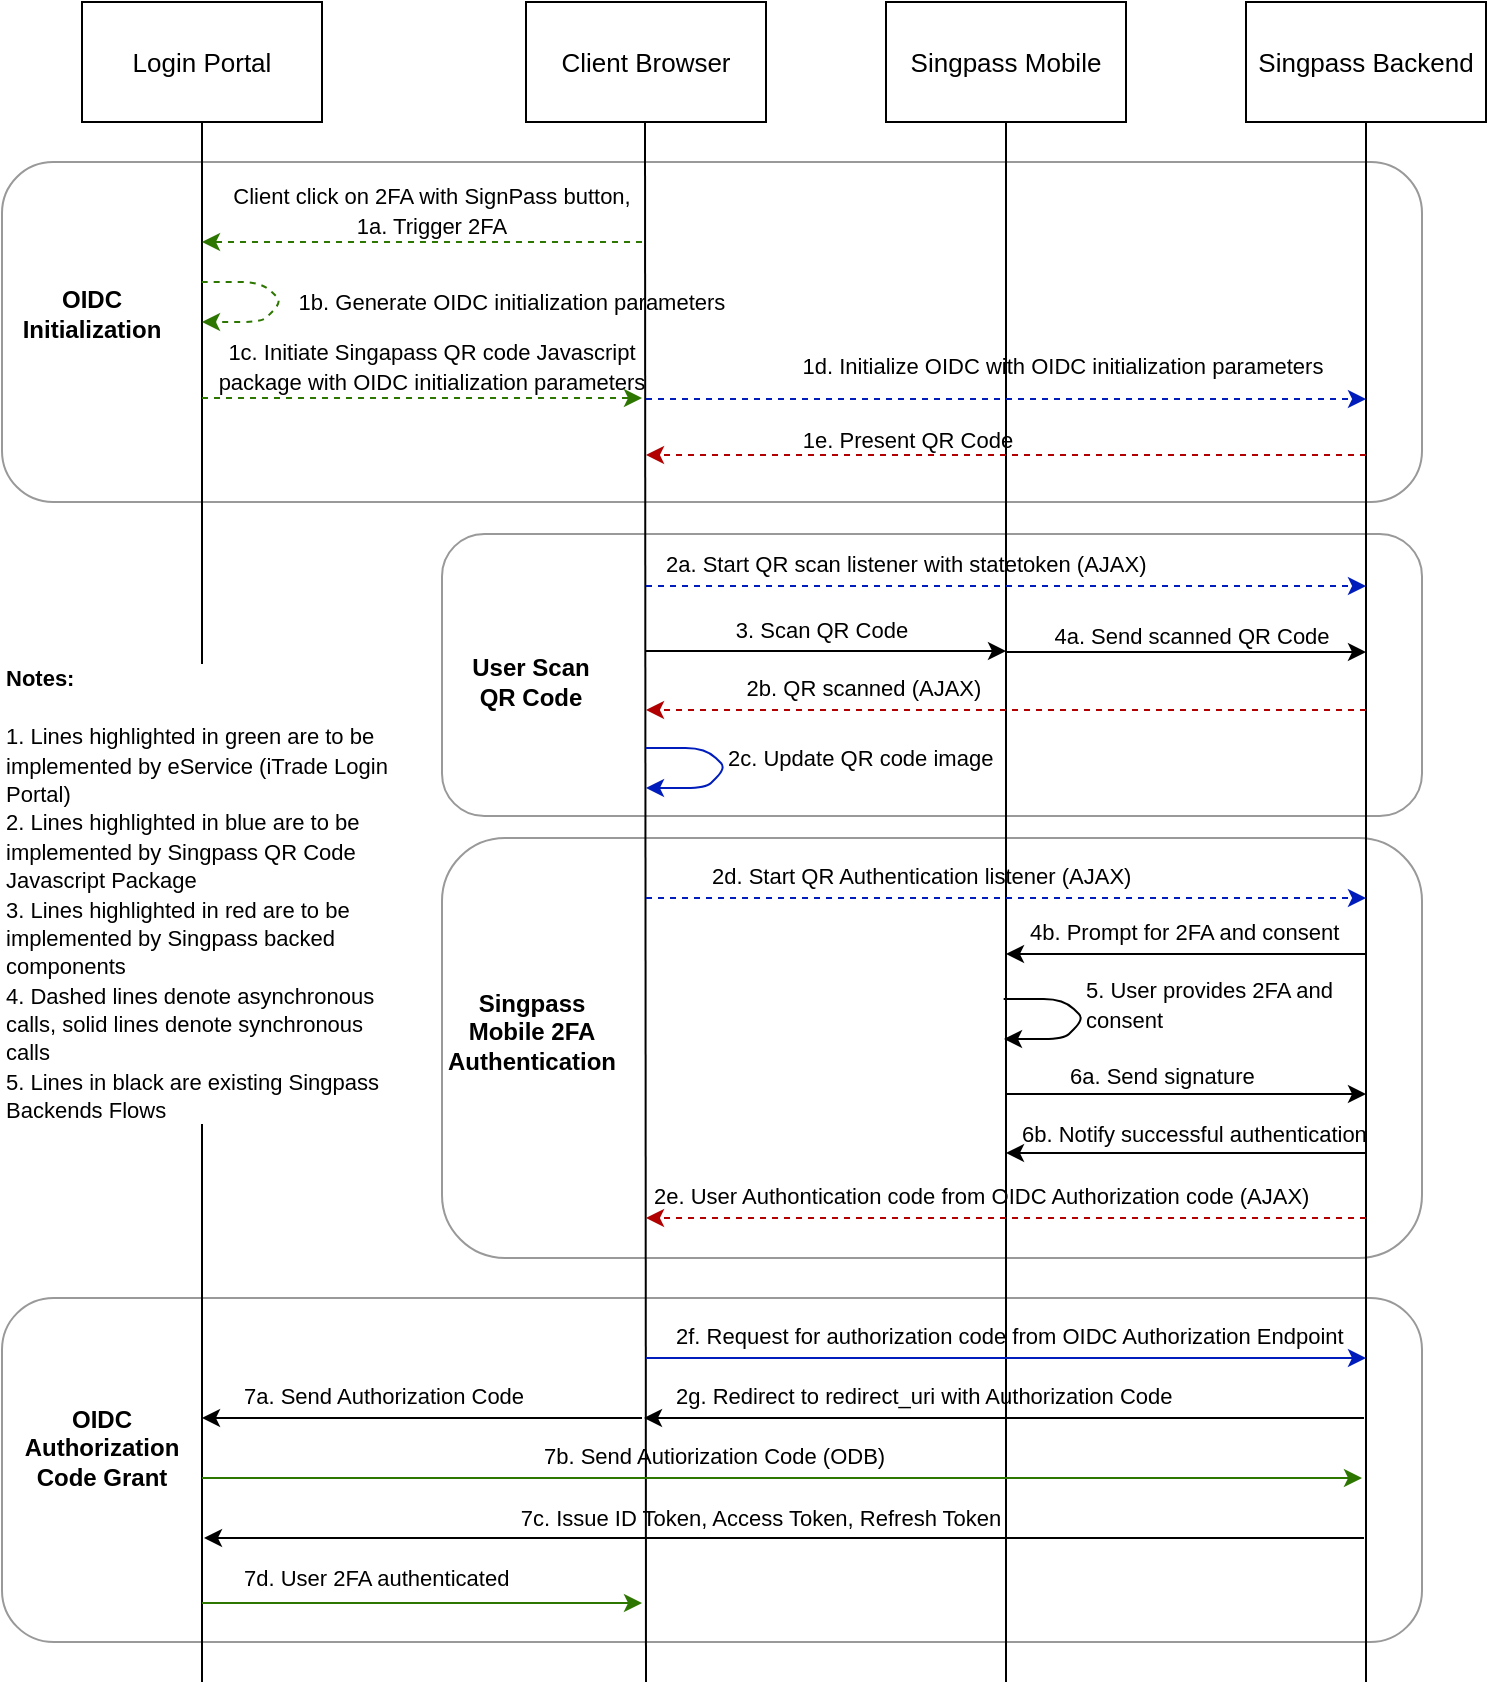 <mxfile version="12.1.3" type="github" pages="3">
  <diagram id="6nCWe3AIVtNbBuBxner2" name="Page-1">
    <mxGraphModel dx="782" dy="697" grid="1" gridSize="10" guides="1" tooltips="1" connect="1" arrows="1" fold="1" page="1" pageScale="1" pageWidth="827" pageHeight="1169" math="0" shadow="0">
      <root>
        <mxCell id="0"/>
        <mxCell id="1" parent="0"/>
        <mxCell id="iUQutEtc0r-RjC1v5hM1-81" value="" style="rounded=1;whiteSpace=wrap;html=1;fillColor=none;strokeColor=#999999;fontColor=#ffffff;" parent="1" vertex="1">
          <mxGeometry x="80" y="728" width="710" height="172" as="geometry"/>
        </mxCell>
        <mxCell id="iUQutEtc0r-RjC1v5hM1-68" value="" style="rounded=1;whiteSpace=wrap;html=1;fillColor=none;strokeColor=#999999;fontColor=#ffffff;" parent="1" vertex="1">
          <mxGeometry x="80" y="160" width="710" height="170" as="geometry"/>
        </mxCell>
        <mxCell id="iUQutEtc0r-RjC1v5hM1-54" value="" style="rounded=1;whiteSpace=wrap;html=1;fillColor=none;strokeColor=#999999;fontColor=#ffffff;" parent="1" vertex="1">
          <mxGeometry x="300" y="346" width="490" height="141" as="geometry"/>
        </mxCell>
        <mxCell id="iUQutEtc0r-RjC1v5hM1-55" value="" style="rounded=1;whiteSpace=wrap;html=1;fillColor=none;strokeColor=#999999;fontColor=#ffffff;" parent="1" vertex="1">
          <mxGeometry x="300" y="498" width="490" height="210" as="geometry"/>
        </mxCell>
        <mxCell id="iUQutEtc0r-RjC1v5hM1-1" value="&lt;font style=&quot;font-size: 13px&quot;&gt;Login Portal&lt;/font&gt;" style="rounded=0;whiteSpace=wrap;html=1;" parent="1" vertex="1">
          <mxGeometry x="120" y="80" width="120" height="60" as="geometry"/>
        </mxCell>
        <mxCell id="iUQutEtc0r-RjC1v5hM1-2" value="&lt;font style=&quot;font-size: 13px&quot;&gt;Client Browser&lt;/font&gt;" style="rounded=0;whiteSpace=wrap;html=1;" parent="1" vertex="1">
          <mxGeometry x="342" y="80" width="120" height="60" as="geometry"/>
        </mxCell>
        <mxCell id="iUQutEtc0r-RjC1v5hM1-3" value="&lt;font style=&quot;font-size: 13px&quot;&gt;Singpass Mobile&lt;/font&gt;" style="rounded=0;whiteSpace=wrap;html=1;" parent="1" vertex="1">
          <mxGeometry x="522" y="80" width="120" height="60" as="geometry"/>
        </mxCell>
        <mxCell id="iUQutEtc0r-RjC1v5hM1-4" value="&lt;font style=&quot;font-size: 13px&quot;&gt;Singpass Backend&lt;/font&gt;" style="rounded=0;whiteSpace=wrap;html=1;" parent="1" vertex="1">
          <mxGeometry x="702" y="80" width="120" height="60" as="geometry"/>
        </mxCell>
        <mxCell id="iUQutEtc0r-RjC1v5hM1-5" value="" style="endArrow=none;html=1;entryX=0.5;entryY=1;entryDx=0;entryDy=0;" parent="1" target="iUQutEtc0r-RjC1v5hM1-1" edge="1">
          <mxGeometry width="50" height="50" relative="1" as="geometry">
            <mxPoint x="180" y="920" as="sourcePoint"/>
            <mxPoint x="170" y="160" as="targetPoint"/>
          </mxGeometry>
        </mxCell>
        <mxCell id="iUQutEtc0r-RjC1v5hM1-6" value="" style="endArrow=none;html=1;entryX=0.5;entryY=1;entryDx=0;entryDy=0;" parent="1" edge="1">
          <mxGeometry width="50" height="50" relative="1" as="geometry">
            <mxPoint x="402" y="920" as="sourcePoint"/>
            <mxPoint x="401.5" y="140" as="targetPoint"/>
          </mxGeometry>
        </mxCell>
        <mxCell id="iUQutEtc0r-RjC1v5hM1-8" value="" style="endArrow=none;html=1;entryX=0.5;entryY=1;entryDx=0;entryDy=0;" parent="1" edge="1">
          <mxGeometry width="50" height="50" relative="1" as="geometry">
            <mxPoint x="582" y="920" as="sourcePoint"/>
            <mxPoint x="582" y="140" as="targetPoint"/>
          </mxGeometry>
        </mxCell>
        <mxCell id="iUQutEtc0r-RjC1v5hM1-9" value="" style="endArrow=none;html=1;entryX=0.5;entryY=1;entryDx=0;entryDy=0;" parent="1" edge="1">
          <mxGeometry width="50" height="50" relative="1" as="geometry">
            <mxPoint x="762" y="920" as="sourcePoint"/>
            <mxPoint x="762" y="140" as="targetPoint"/>
          </mxGeometry>
        </mxCell>
        <mxCell id="iUQutEtc0r-RjC1v5hM1-13" value="" style="endArrow=classic;html=1;dashed=1;fillColor=#60a917;strokeColor=#2D7600;" parent="1" edge="1">
          <mxGeometry width="50" height="50" relative="1" as="geometry">
            <mxPoint x="400" y="200" as="sourcePoint"/>
            <mxPoint x="180" y="200" as="targetPoint"/>
          </mxGeometry>
        </mxCell>
        <mxCell id="iUQutEtc0r-RjC1v5hM1-14" value="" style="endArrow=classic;html=1;fillColor=#0050ef;strokeColor=#001DBC;dashed=1;" parent="1" edge="1">
          <mxGeometry width="50" height="50" relative="1" as="geometry">
            <mxPoint x="402" y="278.5" as="sourcePoint"/>
            <mxPoint x="762" y="278.5" as="targetPoint"/>
          </mxGeometry>
        </mxCell>
        <mxCell id="iUQutEtc0r-RjC1v5hM1-15" value="" style="endArrow=classic;html=1;fillColor=#0050ef;strokeColor=#001DBC;dashed=1;" parent="1" edge="1">
          <mxGeometry width="50" height="50" relative="1" as="geometry">
            <mxPoint x="402.0" y="372" as="sourcePoint"/>
            <mxPoint x="762" y="372" as="targetPoint"/>
          </mxGeometry>
        </mxCell>
        <mxCell id="iUQutEtc0r-RjC1v5hM1-16" value="&lt;font style=&quot;font-size: 11px&quot;&gt;Client click on 2FA with SignPass button,&lt;br&gt;1a. Trigger 2FA&lt;br&gt;&lt;/font&gt;" style="text;html=1;strokeColor=none;fillColor=none;align=center;verticalAlign=middle;whiteSpace=wrap;rounded=0;" parent="1" vertex="1">
          <mxGeometry x="185" y="170" width="220" height="28" as="geometry"/>
        </mxCell>
        <mxCell id="iUQutEtc0r-RjC1v5hM1-18" value="" style="endArrow=classic;html=1;fillColor=#60a917;strokeColor=#2D7600;dashed=1;" parent="1" edge="1">
          <mxGeometry width="50" height="50" relative="1" as="geometry">
            <mxPoint x="180" y="278" as="sourcePoint"/>
            <mxPoint x="400" y="278" as="targetPoint"/>
          </mxGeometry>
        </mxCell>
        <mxCell id="iUQutEtc0r-RjC1v5hM1-19" value="&lt;font style=&quot;font-size: 11px&quot;&gt;1c. Initiate Singapass QR code Javascript package with OIDC initialization parameters&lt;/font&gt;" style="text;html=1;strokeColor=none;fillColor=none;align=center;verticalAlign=middle;whiteSpace=wrap;rounded=0;" parent="1" vertex="1">
          <mxGeometry x="185" y="248" width="220" height="27" as="geometry"/>
        </mxCell>
        <mxCell id="iUQutEtc0r-RjC1v5hM1-20" value="&lt;font style=&quot;font-size: 11px&quot;&gt;1d. Initialize OIDC with OIDC initialization parameters&lt;/font&gt;" style="text;html=1;strokeColor=none;fillColor=none;align=center;verticalAlign=middle;whiteSpace=wrap;rounded=0;" parent="1" vertex="1">
          <mxGeometry x="471" y="253" width="279" height="18" as="geometry"/>
        </mxCell>
        <mxCell id="iUQutEtc0r-RjC1v5hM1-22" value="" style="endArrow=classic;html=1;fillColor=#e51400;strokeColor=#B20000;dashed=1;" parent="1" edge="1">
          <mxGeometry width="50" height="50" relative="1" as="geometry">
            <mxPoint x="762" y="306.5" as="sourcePoint"/>
            <mxPoint x="402" y="306.5" as="targetPoint"/>
          </mxGeometry>
        </mxCell>
        <mxCell id="iUQutEtc0r-RjC1v5hM1-23" value="&lt;font style=&quot;font-size: 11px&quot;&gt;1e. Present QR Code&lt;/font&gt;" style="text;html=1;strokeColor=none;fillColor=none;align=center;verticalAlign=middle;whiteSpace=wrap;rounded=0;" parent="1" vertex="1">
          <mxGeometry x="472.5" y="290" width="120" height="18" as="geometry"/>
        </mxCell>
        <mxCell id="iUQutEtc0r-RjC1v5hM1-42" value="&lt;font style=&quot;font-size: 11px&quot;&gt;2a. Start QR scan listener with statetoken (AJAX)&lt;/font&gt;" style="text;html=1;strokeColor=none;fillColor=none;align=left;verticalAlign=middle;whiteSpace=wrap;rounded=0;" parent="1" vertex="1">
          <mxGeometry x="410" y="352" width="250" height="18" as="geometry"/>
        </mxCell>
        <mxCell id="iUQutEtc0r-RjC1v5hM1-25" value="&lt;font style=&quot;font-size: 11px&quot;&gt;3. Scan QR Code&lt;/font&gt;" style="text;html=1;strokeColor=none;fillColor=none;align=center;verticalAlign=middle;whiteSpace=wrap;rounded=0;" parent="1" vertex="1">
          <mxGeometry x="415" y="385" width="150" height="18" as="geometry"/>
        </mxCell>
        <mxCell id="iUQutEtc0r-RjC1v5hM1-26" value="" style="endArrow=classic;html=1;" parent="1" edge="1">
          <mxGeometry width="50" height="50" relative="1" as="geometry">
            <mxPoint x="582" y="405" as="sourcePoint"/>
            <mxPoint x="762.0" y="405" as="targetPoint"/>
          </mxGeometry>
        </mxCell>
        <mxCell id="iUQutEtc0r-RjC1v5hM1-27" value="&lt;font style=&quot;font-size: 11px&quot;&gt;4a. Send scanned QR Code&lt;/font&gt;" style="text;html=1;strokeColor=none;fillColor=none;align=center;verticalAlign=middle;whiteSpace=wrap;rounded=0;" parent="1" vertex="1">
          <mxGeometry x="600" y="388" width="150" height="18" as="geometry"/>
        </mxCell>
        <mxCell id="iUQutEtc0r-RjC1v5hM1-31" value="" style="endArrow=classic;html=1;" parent="1" edge="1">
          <mxGeometry width="50" height="50" relative="1" as="geometry">
            <mxPoint x="762" y="556.0" as="sourcePoint"/>
            <mxPoint x="582" y="556.0" as="targetPoint"/>
          </mxGeometry>
        </mxCell>
        <mxCell id="iUQutEtc0r-RjC1v5hM1-32" value="&lt;font style=&quot;font-size: 11px&quot;&gt;4b. Prompt for 2FA and consent&lt;/font&gt;" style="text;html=1;strokeColor=none;fillColor=none;align=left;verticalAlign=middle;whiteSpace=wrap;rounded=0;" parent="1" vertex="1">
          <mxGeometry x="592" y="536" width="160" height="18" as="geometry"/>
        </mxCell>
        <mxCell id="iUQutEtc0r-RjC1v5hM1-33" value="" style="endArrow=classic;html=1;fillColor=#60a917;strokeColor=#2D7600;dashed=1;" parent="1" edge="1">
          <mxGeometry width="50" height="50" relative="1" as="geometry">
            <mxPoint x="179.833" y="220" as="sourcePoint"/>
            <mxPoint x="180" y="240" as="targetPoint"/>
            <Array as="points">
              <mxPoint x="209.833" y="220"/>
              <mxPoint x="220" y="230"/>
              <mxPoint x="210" y="240"/>
            </Array>
          </mxGeometry>
        </mxCell>
        <mxCell id="iUQutEtc0r-RjC1v5hM1-34" value="&lt;font style=&quot;font-size: 11px&quot;&gt;6b. Notify successful authentication&lt;/font&gt;" style="text;html=1;strokeColor=none;fillColor=none;align=left;verticalAlign=middle;whiteSpace=wrap;rounded=0;" parent="1" vertex="1">
          <mxGeometry x="588" y="637" width="176" height="18" as="geometry"/>
        </mxCell>
        <mxCell id="iUQutEtc0r-RjC1v5hM1-35" value="" style="endArrow=classic;html=1;fillColor=#0050ef;strokeColor=#001DBC;" parent="1" edge="1">
          <mxGeometry width="50" height="50" relative="1" as="geometry">
            <mxPoint x="402" y="758" as="sourcePoint"/>
            <mxPoint x="762" y="758.0" as="targetPoint"/>
          </mxGeometry>
        </mxCell>
        <mxCell id="iUQutEtc0r-RjC1v5hM1-36" value="&lt;font style=&quot;font-size: 11px&quot;&gt;2f. Request for authorization code from OIDC Authorization Endpoint&lt;/font&gt;" style="text;html=1;strokeColor=none;fillColor=none;align=left;verticalAlign=middle;whiteSpace=wrap;rounded=0;" parent="1" vertex="1">
          <mxGeometry x="415" y="738" width="345" height="18" as="geometry"/>
        </mxCell>
        <mxCell id="iUQutEtc0r-RjC1v5hM1-37" value="&lt;font style=&quot;font-size: 11px&quot;&gt;2g. Redirect to redirect_uri with Authorization Code&amp;nbsp;&lt;/font&gt;" style="text;html=1;strokeColor=none;fillColor=none;align=left;verticalAlign=middle;whiteSpace=wrap;rounded=0;" parent="1" vertex="1">
          <mxGeometry x="415" y="768" width="315" height="18" as="geometry"/>
        </mxCell>
        <mxCell id="iUQutEtc0r-RjC1v5hM1-38" value="" style="endArrow=classic;html=1;" parent="1" edge="1">
          <mxGeometry width="50" height="50" relative="1" as="geometry">
            <mxPoint x="761" y="788" as="sourcePoint"/>
            <mxPoint x="401.0" y="788" as="targetPoint"/>
          </mxGeometry>
        </mxCell>
        <mxCell id="iUQutEtc0r-RjC1v5hM1-40" value="&lt;font style=&quot;font-size: 11px&quot;&gt;1b. Generate OIDC initialization parameters&lt;/font&gt;" style="text;html=1;strokeColor=none;fillColor=none;align=center;verticalAlign=middle;whiteSpace=wrap;rounded=0;" parent="1" vertex="1">
          <mxGeometry x="220" y="220" width="230" height="20" as="geometry"/>
        </mxCell>
        <mxCell id="iUQutEtc0r-RjC1v5hM1-41" value="&lt;font style=&quot;font-size: 11px&quot;&gt;&lt;b&gt;Notes:&lt;br&gt;&lt;/b&gt;&lt;br&gt;1. Lines highlighted in green are to be implemented by eService (iTrade Login Portal)&lt;br&gt;2. Lines highlighted in blue are to be implemented by Singpass QR Code Javascript Package&lt;br&gt;3. Lines highlighted in red are to be implemented by Singpass backed components&lt;br&gt;4. Dashed lines denote asynchronous calls, solid lines denote synchronous calls&lt;br&gt;5. Lines in black are existing Singpass Backends Flows&lt;br&gt;&lt;/font&gt;" style="text;html=1;strokeColor=none;fillColor=#ffffff;align=left;verticalAlign=middle;whiteSpace=wrap;rounded=0;" parent="1" vertex="1">
          <mxGeometry x="80" y="411" width="193" height="230" as="geometry"/>
        </mxCell>
        <mxCell id="iUQutEtc0r-RjC1v5hM1-44" value="" style="endArrow=classic;html=1;" parent="1" edge="1">
          <mxGeometry width="50" height="50" relative="1" as="geometry">
            <mxPoint x="402" y="404.5" as="sourcePoint"/>
            <mxPoint x="582" y="404.5" as="targetPoint"/>
          </mxGeometry>
        </mxCell>
        <mxCell id="iUQutEtc0r-RjC1v5hM1-45" value="" style="endArrow=classic;html=1;fillColor=#0050ef;strokeColor=#001DBC;" parent="1" edge="1">
          <mxGeometry width="50" height="50" relative="1" as="geometry">
            <mxPoint x="401.833" y="453" as="sourcePoint"/>
            <mxPoint x="402" y="473" as="targetPoint"/>
            <Array as="points">
              <mxPoint x="431.833" y="453"/>
              <mxPoint x="442" y="463"/>
              <mxPoint x="432" y="473"/>
            </Array>
          </mxGeometry>
        </mxCell>
        <mxCell id="iUQutEtc0r-RjC1v5hM1-49" value="" style="endArrow=classic;html=1;fillColor=#e51400;strokeColor=#B20000;dashed=1;" parent="1" edge="1">
          <mxGeometry width="50" height="50" relative="1" as="geometry">
            <mxPoint x="762" y="434.0" as="sourcePoint"/>
            <mxPoint x="402" y="434.0" as="targetPoint"/>
          </mxGeometry>
        </mxCell>
        <mxCell id="iUQutEtc0r-RjC1v5hM1-50" value="&lt;font style=&quot;font-size: 11px&quot;&gt;2b. QR scanned (AJAX)&lt;/font&gt;" style="text;html=1;strokeColor=none;fillColor=none;align=center;verticalAlign=middle;whiteSpace=wrap;rounded=0;" parent="1" vertex="1">
          <mxGeometry x="441" y="414" width="140" height="18" as="geometry"/>
        </mxCell>
        <mxCell id="iUQutEtc0r-RjC1v5hM1-51" value="" style="endArrow=classic;html=1;fillColor=#60a917;strokeColor=#000000;" parent="1" edge="1">
          <mxGeometry width="50" height="50" relative="1" as="geometry">
            <mxPoint x="580.833" y="578.5" as="sourcePoint"/>
            <mxPoint x="581" y="598.5" as="targetPoint"/>
            <Array as="points">
              <mxPoint x="610.833" y="578.5"/>
              <mxPoint x="621" y="588.5"/>
              <mxPoint x="611" y="598.5"/>
            </Array>
          </mxGeometry>
        </mxCell>
        <mxCell id="iUQutEtc0r-RjC1v5hM1-52" value="&lt;font style=&quot;font-size: 11px&quot;&gt;2c. Update QR code image&lt;/font&gt;" style="text;html=1;strokeColor=none;fillColor=none;align=left;verticalAlign=middle;whiteSpace=wrap;rounded=0;" parent="1" vertex="1">
          <mxGeometry x="441" y="449" width="139" height="18" as="geometry"/>
        </mxCell>
        <mxCell id="iUQutEtc0r-RjC1v5hM1-56" value="&lt;font style=&quot;font-size: 11px&quot;&gt;2d. Start QR Authentication listener (AJAX)&lt;/font&gt;" style="text;html=1;strokeColor=none;fillColor=none;align=left;verticalAlign=middle;whiteSpace=wrap;rounded=0;" parent="1" vertex="1">
          <mxGeometry x="433" y="508" width="240" height="18" as="geometry"/>
        </mxCell>
        <mxCell id="iUQutEtc0r-RjC1v5hM1-57" value="" style="endArrow=classic;html=1;fillColor=#0050ef;strokeColor=#001DBC;dashed=1;" parent="1" edge="1">
          <mxGeometry width="50" height="50" relative="1" as="geometry">
            <mxPoint x="402" y="528.0" as="sourcePoint"/>
            <mxPoint x="762" y="528.0" as="targetPoint"/>
          </mxGeometry>
        </mxCell>
        <mxCell id="iUQutEtc0r-RjC1v5hM1-58" value="&lt;font style=&quot;font-size: 11px&quot;&gt;5. User provides 2FA and consent&lt;/font&gt;" style="text;html=1;strokeColor=none;fillColor=none;align=left;verticalAlign=middle;whiteSpace=wrap;rounded=0;" parent="1" vertex="1">
          <mxGeometry x="620" y="570" width="148" height="22" as="geometry"/>
        </mxCell>
        <mxCell id="iUQutEtc0r-RjC1v5hM1-61" value="" style="endArrow=classic;html=1;" parent="1" edge="1">
          <mxGeometry width="50" height="50" relative="1" as="geometry">
            <mxPoint x="582" y="626" as="sourcePoint"/>
            <mxPoint x="762" y="626" as="targetPoint"/>
          </mxGeometry>
        </mxCell>
        <mxCell id="iUQutEtc0r-RjC1v5hM1-62" value="&lt;font style=&quot;font-size: 11px&quot;&gt;6a. Send signature&lt;/font&gt;" style="text;html=1;strokeColor=none;fillColor=none;align=left;verticalAlign=middle;whiteSpace=wrap;rounded=0;" parent="1" vertex="1">
          <mxGeometry x="612" y="608" width="130" height="18" as="geometry"/>
        </mxCell>
        <mxCell id="iUQutEtc0r-RjC1v5hM1-63" value="" style="endArrow=classic;html=1;" parent="1" edge="1">
          <mxGeometry width="50" height="50" relative="1" as="geometry">
            <mxPoint x="762" y="655.5" as="sourcePoint"/>
            <mxPoint x="582" y="655.5" as="targetPoint"/>
          </mxGeometry>
        </mxCell>
        <mxCell id="iUQutEtc0r-RjC1v5hM1-64" value="" style="endArrow=classic;html=1;fillColor=#e51400;strokeColor=#B20000;dashed=1;" parent="1" edge="1">
          <mxGeometry width="50" height="50" relative="1" as="geometry">
            <mxPoint x="762" y="688" as="sourcePoint"/>
            <mxPoint x="402" y="688" as="targetPoint"/>
          </mxGeometry>
        </mxCell>
        <mxCell id="iUQutEtc0r-RjC1v5hM1-65" value="&lt;font style=&quot;font-size: 11px&quot;&gt;2e. User Authontication code from OIDC Authorization code (AJAX)&lt;/font&gt;" style="text;html=1;strokeColor=none;fillColor=none;align=left;verticalAlign=middle;whiteSpace=wrap;rounded=0;" parent="1" vertex="1">
          <mxGeometry x="404" y="668" width="356" height="18" as="geometry"/>
        </mxCell>
        <mxCell id="iUQutEtc0r-RjC1v5hM1-69" value="" style="endArrow=classic;html=1;" parent="1" edge="1">
          <mxGeometry width="50" height="50" relative="1" as="geometry">
            <mxPoint x="400" y="788" as="sourcePoint"/>
            <mxPoint x="180" y="788" as="targetPoint"/>
          </mxGeometry>
        </mxCell>
        <mxCell id="iUQutEtc0r-RjC1v5hM1-70" value="&lt;font style=&quot;font-size: 11px&quot;&gt;7a. Send Authorization Code&lt;/font&gt;" style="text;html=1;strokeColor=none;fillColor=none;align=left;verticalAlign=middle;whiteSpace=wrap;rounded=0;" parent="1" vertex="1">
          <mxGeometry x="199" y="768" width="151" height="18" as="geometry"/>
        </mxCell>
        <mxCell id="iUQutEtc0r-RjC1v5hM1-71" value="" style="endArrow=classic;html=1;fillColor=#60a917;strokeColor=#2D7600;" parent="1" edge="1">
          <mxGeometry width="50" height="50" relative="1" as="geometry">
            <mxPoint x="180" y="818" as="sourcePoint"/>
            <mxPoint x="760" y="818" as="targetPoint"/>
          </mxGeometry>
        </mxCell>
        <mxCell id="iUQutEtc0r-RjC1v5hM1-72" value="" style="endArrow=classic;html=1;" parent="1" edge="1">
          <mxGeometry width="50" height="50" relative="1" as="geometry">
            <mxPoint x="761" y="848" as="sourcePoint"/>
            <mxPoint x="181" y="848" as="targetPoint"/>
          </mxGeometry>
        </mxCell>
        <mxCell id="iUQutEtc0r-RjC1v5hM1-74" value="" style="endArrow=classic;html=1;fillColor=#60a917;strokeColor=#2D7600;" parent="1" edge="1">
          <mxGeometry width="50" height="50" relative="1" as="geometry">
            <mxPoint x="180" y="880.5" as="sourcePoint"/>
            <mxPoint x="400" y="880.5" as="targetPoint"/>
          </mxGeometry>
        </mxCell>
        <mxCell id="iUQutEtc0r-RjC1v5hM1-75" value="&lt;font style=&quot;font-size: 11px&quot;&gt;7d. User 2FA authenticated&lt;/font&gt;" style="text;html=1;strokeColor=none;fillColor=none;align=left;verticalAlign=middle;whiteSpace=wrap;rounded=0;" parent="1" vertex="1">
          <mxGeometry x="199" y="859" width="143" height="18" as="geometry"/>
        </mxCell>
        <mxCell id="iUQutEtc0r-RjC1v5hM1-76" value="&lt;font style=&quot;font-size: 11px&quot;&gt;7b. Send Autiorization Code (ODB)&lt;/font&gt;" style="text;html=1;strokeColor=none;fillColor=none;align=left;verticalAlign=middle;whiteSpace=wrap;rounded=0;" parent="1" vertex="1">
          <mxGeometry x="349" y="798" width="191" height="18" as="geometry"/>
        </mxCell>
        <mxCell id="iUQutEtc0r-RjC1v5hM1-77" value="&lt;font style=&quot;font-size: 11px&quot;&gt;7c. Issue ID Token, Access Token, Refresh Token&lt;/font&gt;" style="text;html=1;strokeColor=none;fillColor=none;align=center;verticalAlign=middle;whiteSpace=wrap;rounded=0;" parent="1" vertex="1">
          <mxGeometry x="307" y="829" width="305" height="18" as="geometry"/>
        </mxCell>
        <mxCell id="iUQutEtc0r-RjC1v5hM1-83" value="&lt;font size=&quot;1&quot;&gt;&lt;b style=&quot;font-size: 12px&quot;&gt;OIDC Authorization Code Grant&lt;/b&gt;&lt;/font&gt;" style="text;html=1;strokeColor=none;fillColor=none;align=center;verticalAlign=middle;whiteSpace=wrap;rounded=0;" parent="1" vertex="1">
          <mxGeometry x="100" y="768" width="60" height="70" as="geometry"/>
        </mxCell>
        <mxCell id="iUQutEtc0r-RjC1v5hM1-84" value="&lt;font size=&quot;1&quot;&gt;&lt;b style=&quot;font-size: 12px&quot;&gt;Singpass Mobile 2FA Authentication&lt;/b&gt;&lt;/font&gt;" style="text;html=1;strokeColor=none;fillColor=none;align=center;verticalAlign=middle;whiteSpace=wrap;rounded=0;" parent="1" vertex="1">
          <mxGeometry x="310" y="560" width="70" height="70" as="geometry"/>
        </mxCell>
        <mxCell id="iUQutEtc0r-RjC1v5hM1-85" value="&lt;font size=&quot;1&quot;&gt;&lt;b style=&quot;font-size: 12px&quot;&gt;User Scan QR Code&lt;/b&gt;&lt;/font&gt;" style="text;html=1;strokeColor=none;fillColor=none;align=center;verticalAlign=middle;whiteSpace=wrap;rounded=0;" parent="1" vertex="1">
          <mxGeometry x="310" y="385" width="69" height="70" as="geometry"/>
        </mxCell>
        <mxCell id="iUQutEtc0r-RjC1v5hM1-86" value="&lt;font size=&quot;1&quot;&gt;&lt;b style=&quot;font-size: 12px&quot;&gt;OIDC Initialization&lt;/b&gt;&lt;/font&gt;" style="text;html=1;strokeColor=none;fillColor=none;align=center;verticalAlign=middle;whiteSpace=wrap;rounded=0;" parent="1" vertex="1">
          <mxGeometry x="90" y="201" width="70" height="70" as="geometry"/>
        </mxCell>
      </root>
    </mxGraphModel>
  </diagram>
  <diagram id="ytrDZYUX7TyogK447uAY" name="Page-2">
    <mxGraphModel dx="782" dy="697" grid="1" gridSize="10" guides="1" tooltips="1" connect="1" arrows="1" fold="1" page="1" pageScale="1" pageWidth="1169" pageHeight="827" math="0" shadow="0">
      <root>
        <mxCell id="EJBTwB-8o6bTylfl89Kl-0"/>
        <mxCell id="EJBTwB-8o6bTylfl89Kl-1" parent="EJBTwB-8o6bTylfl89Kl-0"/>
        <mxCell id="LzLuxTLPhPFINuj8a2Z8-9" value="" style="edgeStyle=orthogonalEdgeStyle;rounded=0;orthogonalLoop=1;jettySize=auto;html=1;strokeColor=#000000;" edge="1" parent="EJBTwB-8o6bTylfl89Kl-1" source="EJBTwB-8o6bTylfl89Kl-2" target="EJBTwB-8o6bTylfl89Kl-5">
          <mxGeometry relative="1" as="geometry"/>
        </mxCell>
        <mxCell id="EJBTwB-8o6bTylfl89Kl-2" value="" style="verticalLabelPosition=bottom;aspect=fixed;html=1;verticalAlign=top;strokeColor=none;align=center;outlineConnect=0;shape=mxgraph.citrix.web_server;" vertex="1" parent="EJBTwB-8o6bTylfl89Kl-1">
          <mxGeometry x="627" y="273.5" width="67" height="79" as="geometry"/>
        </mxCell>
        <mxCell id="LzLuxTLPhPFINuj8a2Z8-8" value="" style="edgeStyle=orthogonalEdgeStyle;rounded=0;orthogonalLoop=1;jettySize=auto;html=1;strokeColor=#000000;" edge="1" parent="EJBTwB-8o6bTylfl89Kl-1" source="EJBTwB-8o6bTylfl89Kl-5" target="EJBTwB-8o6bTylfl89Kl-14">
          <mxGeometry relative="1" as="geometry"/>
        </mxCell>
        <mxCell id="EJBTwB-8o6bTylfl89Kl-5" value="" style="verticalLabelPosition=bottom;aspect=fixed;html=1;verticalAlign=top;strokeColor=none;align=center;outlineConnect=0;shape=mxgraph.citrix.firewall;" vertex="1" parent="EJBTwB-8o6bTylfl89Kl-1">
          <mxGeometry x="749" y="275" width="61" height="75" as="geometry"/>
        </mxCell>
        <mxCell id="EJBTwB-8o6bTylfl89Kl-12" value="" style="verticalLabelPosition=bottom;aspect=fixed;html=1;verticalAlign=top;strokeColor=none;align=center;outlineConnect=0;shape=mxgraph.citrix.database_server;" vertex="1" parent="EJBTwB-8o6bTylfl89Kl-1">
          <mxGeometry x="859" y="50" width="72" height="81" as="geometry"/>
        </mxCell>
        <mxCell id="EJBTwB-8o6bTylfl89Kl-81" value="" style="edgeStyle=orthogonalEdgeStyle;rounded=0;orthogonalLoop=1;jettySize=auto;html=1;" edge="1" parent="EJBTwB-8o6bTylfl89Kl-1" source="EJBTwB-8o6bTylfl89Kl-14" target="EJBTwB-8o6bTylfl89Kl-80">
          <mxGeometry relative="1" as="geometry"/>
        </mxCell>
        <mxCell id="EJBTwB-8o6bTylfl89Kl-14" value="" style="verticalLabelPosition=bottom;aspect=fixed;html=1;verticalAlign=top;strokeColor=none;align=center;outlineConnect=0;shape=mxgraph.citrix.license_server;" vertex="1" parent="EJBTwB-8o6bTylfl89Kl-1">
          <mxGeometry x="863.5" y="271.5" width="63" height="83" as="geometry"/>
        </mxCell>
        <mxCell id="EJBTwB-8o6bTylfl89Kl-28" value="" style="verticalLabelPosition=bottom;aspect=fixed;html=1;verticalAlign=top;strokeColor=none;align=center;outlineConnect=0;shape=mxgraph.citrix.laptop_2;" vertex="1" parent="EJBTwB-8o6bTylfl89Kl-1">
          <mxGeometry x="65.5" y="269.5" width="89" height="67" as="geometry"/>
        </mxCell>
        <mxCell id="EJBTwB-8o6bTylfl89Kl-90" style="edgeStyle=orthogonalEdgeStyle;rounded=0;orthogonalLoop=1;jettySize=auto;html=1;exitX=1;exitY=0.5;exitDx=0;exitDy=0;exitPerimeter=0;" edge="1" parent="EJBTwB-8o6bTylfl89Kl-1" source="EJBTwB-8o6bTylfl89Kl-32" target="EJBTwB-8o6bTylfl89Kl-35">
          <mxGeometry relative="1" as="geometry"/>
        </mxCell>
        <mxCell id="EJBTwB-8o6bTylfl89Kl-32" value="" style="aspect=fixed;pointerEvents=1;shadow=0;dashed=0;html=1;strokeColor=none;labelPosition=center;verticalLabelPosition=bottom;verticalAlign=top;align=center;fillColor=#00188D;shape=mxgraph.azure.mobile" vertex="1" parent="EJBTwB-8o6bTylfl89Kl-1">
          <mxGeometry x="159.5" y="288" width="35" height="50" as="geometry"/>
        </mxCell>
        <mxCell id="LzLuxTLPhPFINuj8a2Z8-3" value="" style="edgeStyle=orthogonalEdgeStyle;rounded=0;orthogonalLoop=1;jettySize=auto;html=1;strokeColor=#000000;" edge="1" parent="EJBTwB-8o6bTylfl89Kl-1" source="EJBTwB-8o6bTylfl89Kl-34" target="EJBTwB-8o6bTylfl89Kl-2">
          <mxGeometry relative="1" as="geometry"/>
        </mxCell>
        <mxCell id="EJBTwB-8o6bTylfl89Kl-34" value="" style="fontColor=#0066CC;verticalAlign=top;verticalLabelPosition=bottom;labelPosition=center;align=center;html=1;outlineConnect=0;fillColor=#CCCCCC;strokeColor=#6881B3;gradientColor=none;gradientDirection=north;strokeWidth=2;shape=mxgraph.networks.load_balancer;direction=east;" vertex="1" parent="EJBTwB-8o6bTylfl89Kl-1">
          <mxGeometry x="512" y="303" width="60" height="20" as="geometry"/>
        </mxCell>
        <mxCell id="EJBTwB-8o6bTylfl89Kl-59" value="" style="edgeStyle=none;rounded=0;orthogonalLoop=1;jettySize=auto;html=1;" edge="1" parent="EJBTwB-8o6bTylfl89Kl-1" source="EJBTwB-8o6bTylfl89Kl-35" target="EJBTwB-8o6bTylfl89Kl-53">
          <mxGeometry relative="1" as="geometry"/>
        </mxCell>
        <mxCell id="EJBTwB-8o6bTylfl89Kl-35" value="" style="verticalLabelPosition=bottom;aspect=fixed;html=1;verticalAlign=top;strokeColor=none;align=center;outlineConnect=0;shape=mxgraph.citrix.cloud;" vertex="1" parent="EJBTwB-8o6bTylfl89Kl-1">
          <mxGeometry x="270" y="282" width="95" height="62" as="geometry"/>
        </mxCell>
        <mxCell id="EJBTwB-8o6bTylfl89Kl-40" value="" style="verticalLabelPosition=bottom;aspect=fixed;html=1;verticalAlign=top;strokeColor=none;align=center;outlineConnect=0;shape=mxgraph.citrix.license_server;" vertex="1" parent="EJBTwB-8o6bTylfl89Kl-1">
          <mxGeometry x="317" y="479.5" width="63" height="83" as="geometry"/>
        </mxCell>
        <mxCell id="EJBTwB-8o6bTylfl89Kl-41" value="SingPass OP (OIDC Provider)" style="text;html=1;strokeColor=none;fillColor=none;align=center;verticalAlign=middle;whiteSpace=wrap;rounded=0;" vertex="1" parent="EJBTwB-8o6bTylfl89Kl-1">
          <mxGeometry x="297" y="567.5" width="100" height="30" as="geometry"/>
        </mxCell>
        <mxCell id="EJBTwB-8o6bTylfl89Kl-42" value="User Agent" style="text;html=1;strokeColor=none;fillColor=none;align=center;verticalAlign=middle;whiteSpace=wrap;rounded=0;" vertex="1" parent="EJBTwB-8o6bTylfl89Kl-1">
          <mxGeometry x="105" y="340" width="72" height="20" as="geometry"/>
        </mxCell>
        <mxCell id="EJBTwB-8o6bTylfl89Kl-50" value="Login Portal Web Servers" style="text;html=1;strokeColor=none;fillColor=none;align=center;verticalAlign=middle;whiteSpace=wrap;rounded=0;" vertex="1" parent="EJBTwB-8o6bTylfl89Kl-1">
          <mxGeometry x="607" y="351.5" width="107" height="30" as="geometry"/>
        </mxCell>
        <mxCell id="EJBTwB-8o6bTylfl89Kl-52" value="Firewall" style="text;html=1;strokeColor=none;fillColor=none;align=center;verticalAlign=middle;whiteSpace=wrap;rounded=0;" vertex="1" parent="EJBTwB-8o6bTylfl89Kl-1">
          <mxGeometry x="402" y="352.5" width="81" height="25" as="geometry"/>
        </mxCell>
        <mxCell id="LzLuxTLPhPFINuj8a2Z8-4" value="" style="edgeStyle=orthogonalEdgeStyle;rounded=0;orthogonalLoop=1;jettySize=auto;html=1;strokeColor=#000000;" edge="1" parent="EJBTwB-8o6bTylfl89Kl-1" source="EJBTwB-8o6bTylfl89Kl-53" target="EJBTwB-8o6bTylfl89Kl-34">
          <mxGeometry relative="1" as="geometry"/>
        </mxCell>
        <mxCell id="EJBTwB-8o6bTylfl89Kl-53" value="" style="verticalLabelPosition=bottom;aspect=fixed;html=1;verticalAlign=top;strokeColor=none;align=center;outlineConnect=0;shape=mxgraph.citrix.firewall;" vertex="1" parent="EJBTwB-8o6bTylfl89Kl-1">
          <mxGeometry x="412" y="276" width="60" height="74" as="geometry"/>
        </mxCell>
        <mxCell id="EJBTwB-8o6bTylfl89Kl-55" value="Firewall" style="text;html=1;strokeColor=none;fillColor=none;align=center;verticalAlign=middle;whiteSpace=wrap;rounded=0;" vertex="1" parent="EJBTwB-8o6bTylfl89Kl-1">
          <mxGeometry x="739" y="351.5" width="81" height="25" as="geometry"/>
        </mxCell>
        <mxCell id="EJBTwB-8o6bTylfl89Kl-56" value="Login Portal App Servers" style="text;html=1;strokeColor=none;fillColor=none;align=center;verticalAlign=middle;whiteSpace=wrap;rounded=0;" vertex="1" parent="EJBTwB-8o6bTylfl89Kl-1">
          <mxGeometry x="840.5" y="359" width="107" height="30" as="geometry"/>
        </mxCell>
        <mxCell id="EJBTwB-8o6bTylfl89Kl-57" value="Login Portal DB Server" style="text;html=1;strokeColor=none;fillColor=none;align=center;verticalAlign=middle;whiteSpace=wrap;rounded=0;" vertex="1" parent="EJBTwB-8o6bTylfl89Kl-1">
          <mxGeometry x="900" y="131" width="107" height="30" as="geometry"/>
        </mxCell>
        <mxCell id="EJBTwB-8o6bTylfl89Kl-60" value="" style="pointerEvents=1;shadow=0;dashed=0;html=1;strokeColor=none;fillColor=#505050;labelPosition=center;verticalLabelPosition=bottom;verticalAlign=top;outlineConnect=0;align=center;shape=mxgraph.office.users.user_external;" vertex="1" parent="EJBTwB-8o6bTylfl89Kl-1">
          <mxGeometry x="45.5" y="330" width="40" height="43" as="geometry"/>
        </mxCell>
        <mxCell id="EJBTwB-8o6bTylfl89Kl-61" value="Users" style="text;html=1;strokeColor=none;fillColor=none;align=center;verticalAlign=middle;whiteSpace=wrap;rounded=0;" vertex="1" parent="EJBTwB-8o6bTylfl89Kl-1">
          <mxGeometry x="32.5" y="376.5" width="53" height="17" as="geometry"/>
        </mxCell>
        <mxCell id="EJBTwB-8o6bTylfl89Kl-76" style="edgeStyle=orthogonalEdgeStyle;rounded=0;orthogonalLoop=1;jettySize=auto;html=1;fillColor=#0050ef;strokeColor=#000000;" edge="1" parent="EJBTwB-8o6bTylfl89Kl-1">
          <mxGeometry relative="1" as="geometry">
            <mxPoint x="142" y="370" as="sourcePoint"/>
            <mxPoint x="142" y="490" as="targetPoint"/>
          </mxGeometry>
        </mxCell>
        <mxCell id="EJBTwB-8o6bTylfl89Kl-82" value="" style="edgeStyle=orthogonalEdgeStyle;rounded=0;orthogonalLoop=1;jettySize=auto;html=1;" edge="1" parent="EJBTwB-8o6bTylfl89Kl-1" source="EJBTwB-8o6bTylfl89Kl-80" target="EJBTwB-8o6bTylfl89Kl-12">
          <mxGeometry relative="1" as="geometry"/>
        </mxCell>
        <mxCell id="EJBTwB-8o6bTylfl89Kl-80" value="" style="verticalLabelPosition=bottom;aspect=fixed;html=1;verticalAlign=top;strokeColor=none;align=center;outlineConnect=0;shape=mxgraph.citrix.firewall;" vertex="1" parent="EJBTwB-8o6bTylfl89Kl-1">
          <mxGeometry x="867" y="168" width="56" height="68" as="geometry"/>
        </mxCell>
        <mxCell id="EJBTwB-8o6bTylfl89Kl-91" style="edgeStyle=orthogonalEdgeStyle;rounded=0;orthogonalLoop=1;jettySize=auto;html=1;fillColor=#0050ef;strokeColor=#000000;" edge="1" parent="EJBTwB-8o6bTylfl89Kl-1" source="EJBTwB-8o6bTylfl89Kl-95">
          <mxGeometry relative="1" as="geometry">
            <mxPoint x="160" y="480" as="sourcePoint"/>
            <mxPoint x="160" y="370" as="targetPoint"/>
          </mxGeometry>
        </mxCell>
        <mxCell id="EJBTwB-8o6bTylfl89Kl-96" value="" style="edgeStyle=orthogonalEdgeStyle;rounded=0;orthogonalLoop=1;jettySize=auto;html=1;fillColor=#0050ef;strokeColor=#000000;" edge="1" parent="EJBTwB-8o6bTylfl89Kl-1" source="EJBTwB-8o6bTylfl89Kl-40">
          <mxGeometry relative="1" as="geometry">
            <mxPoint x="210" y="521" as="targetPoint"/>
          </mxGeometry>
        </mxCell>
        <mxCell id="EJBTwB-8o6bTylfl89Kl-95" value="" style="verticalLabelPosition=bottom;aspect=fixed;html=1;verticalAlign=top;strokeColor=none;align=center;outlineConnect=0;shape=mxgraph.citrix.cloud;" vertex="1" parent="EJBTwB-8o6bTylfl89Kl-1">
          <mxGeometry x="112" y="489.5" width="95" height="62" as="geometry"/>
        </mxCell>
        <mxCell id="EJBTwB-8o6bTylfl89Kl-99" value="" style="edgeStyle=orthogonalEdgeStyle;rounded=0;orthogonalLoop=1;jettySize=auto;html=1;fillColor=#0050ef;strokeColor=#000000;" edge="1" parent="EJBTwB-8o6bTylfl89Kl-1" target="EJBTwB-8o6bTylfl89Kl-40">
          <mxGeometry relative="1" as="geometry">
            <mxPoint x="210" y="537" as="sourcePoint"/>
            <mxPoint x="403" y="521" as="targetPoint"/>
            <Array as="points">
              <mxPoint x="376" y="537"/>
              <mxPoint x="376" y="537"/>
            </Array>
          </mxGeometry>
        </mxCell>
        <mxCell id="9Z1VxtJFMANrKpsK8Q8I-0" value="" style="edgeStyle=orthogonalEdgeStyle;rounded=0;orthogonalLoop=1;jettySize=auto;html=1;strokeColor=#000000;" edge="1" parent="EJBTwB-8o6bTylfl89Kl-1" source="9Z1VxtJFMANrKpsK8Q8I-1" target="9Z1VxtJFMANrKpsK8Q8I-3">
          <mxGeometry relative="1" as="geometry"/>
        </mxCell>
        <mxCell id="9Z1VxtJFMANrKpsK8Q8I-1" value="" style="verticalLabelPosition=bottom;aspect=fixed;html=1;verticalAlign=top;strokeColor=none;align=center;outlineConnect=0;shape=mxgraph.citrix.firewall;" vertex="1" parent="EJBTwB-8o6bTylfl89Kl-1">
          <mxGeometry x="607" y="483.5" width="60" height="74" as="geometry"/>
        </mxCell>
        <mxCell id="9Z1VxtJFMANrKpsK8Q8I-2" value="" style="edgeStyle=orthogonalEdgeStyle;rounded=0;orthogonalLoop=1;jettySize=auto;html=1;strokeColor=#000000;" edge="1" parent="EJBTwB-8o6bTylfl89Kl-1" source="9Z1VxtJFMANrKpsK8Q8I-3">
          <mxGeometry relative="1" as="geometry">
            <mxPoint x="380" y="521" as="targetPoint"/>
          </mxGeometry>
        </mxCell>
        <mxCell id="9Z1VxtJFMANrKpsK8Q8I-3" value="" style="verticalLabelPosition=bottom;aspect=fixed;html=1;verticalAlign=top;strokeColor=none;align=center;outlineConnect=0;shape=mxgraph.citrix.cloud;" vertex="1" parent="EJBTwB-8o6bTylfl89Kl-1">
          <mxGeometry x="442" y="490" width="95" height="62" as="geometry"/>
        </mxCell>
        <mxCell id="9Z1VxtJFMANrKpsK8Q8I-4" style="edgeStyle=orthogonalEdgeStyle;rounded=0;orthogonalLoop=1;jettySize=auto;html=1;exitX=0.5;exitY=1;exitDx=0;exitDy=0;strokeColor=#000000;" edge="1" parent="EJBTwB-8o6bTylfl89Kl-1" target="9Z1VxtJFMANrKpsK8Q8I-1">
          <mxGeometry relative="1" as="geometry">
            <mxPoint x="895" y="385" as="sourcePoint"/>
            <Array as="points">
              <mxPoint x="895" y="521"/>
            </Array>
          </mxGeometry>
        </mxCell>
        <mxCell id="LzLuxTLPhPFINuj8a2Z8-5" value="F5" style="text;html=1;strokeColor=none;fillColor=none;align=center;verticalAlign=middle;whiteSpace=wrap;rounded=0;" vertex="1" parent="EJBTwB-8o6bTylfl89Kl-1">
          <mxGeometry x="507" y="327" width="70" height="19" as="geometry"/>
        </mxCell>
      </root>
    </mxGraphModel>
  </diagram>
  <diagram name="Page-3" id="xtECsNAB8kquWhk1qO8X">
    <mxGraphModel dx="782" dy="697" grid="1" gridSize="10" guides="1" tooltips="1" connect="1" arrows="1" fold="1" page="1" pageScale="1" pageWidth="1169" pageHeight="827" math="0" shadow="0">
      <root>
        <mxCell id="oBkHnf04JaPJBDmRXWYk-0"/>
        <mxCell id="oBkHnf04JaPJBDmRXWYk-1" parent="oBkHnf04JaPJBDmRXWYk-0"/>
        <mxCell id="oBkHnf04JaPJBDmRXWYk-6" value="" style="verticalLabelPosition=bottom;aspect=fixed;html=1;verticalAlign=top;strokeColor=none;align=center;outlineConnect=0;shape=mxgraph.citrix.database_server;" vertex="1" parent="oBkHnf04JaPJBDmRXWYk-1">
          <mxGeometry x="859" y="50" width="72" height="81" as="geometry"/>
        </mxCell>
        <mxCell id="oBkHnf04JaPJBDmRXWYk-7" value="" style="edgeStyle=orthogonalEdgeStyle;rounded=0;orthogonalLoop=1;jettySize=auto;html=1;" edge="1" parent="oBkHnf04JaPJBDmRXWYk-1" source="oBkHnf04JaPJBDmRXWYk-8" target="oBkHnf04JaPJBDmRXWYk-36">
          <mxGeometry relative="1" as="geometry"/>
        </mxCell>
        <mxCell id="oBkHnf04JaPJBDmRXWYk-8" value="" style="verticalLabelPosition=bottom;aspect=fixed;html=1;verticalAlign=top;strokeColor=none;align=center;outlineConnect=0;shape=mxgraph.citrix.license_server;" vertex="1" parent="oBkHnf04JaPJBDmRXWYk-1">
          <mxGeometry x="863.5" y="271.5" width="63" height="83" as="geometry"/>
        </mxCell>
        <mxCell id="oBkHnf04JaPJBDmRXWYk-9" value="" style="verticalLabelPosition=bottom;aspect=fixed;html=1;verticalAlign=top;strokeColor=none;align=center;outlineConnect=0;shape=mxgraph.citrix.laptop_2;" vertex="1" parent="oBkHnf04JaPJBDmRXWYk-1">
          <mxGeometry x="65.5" y="269.5" width="89" height="67" as="geometry"/>
        </mxCell>
        <mxCell id="oBkHnf04JaPJBDmRXWYk-10" style="edgeStyle=orthogonalEdgeStyle;rounded=0;orthogonalLoop=1;jettySize=auto;html=1;exitX=1;exitY=0.5;exitDx=0;exitDy=0;exitPerimeter=0;" edge="1" parent="oBkHnf04JaPJBDmRXWYk-1" source="oBkHnf04JaPJBDmRXWYk-11" target="oBkHnf04JaPJBDmRXWYk-15">
          <mxGeometry relative="1" as="geometry"/>
        </mxCell>
        <mxCell id="oBkHnf04JaPJBDmRXWYk-11" value="" style="aspect=fixed;pointerEvents=1;shadow=0;dashed=0;html=1;strokeColor=none;labelPosition=center;verticalLabelPosition=bottom;verticalAlign=top;align=center;fillColor=#00188D;shape=mxgraph.azure.mobile" vertex="1" parent="oBkHnf04JaPJBDmRXWYk-1">
          <mxGeometry x="159.5" y="288" width="35" height="50" as="geometry"/>
        </mxCell>
        <mxCell id="oBkHnf04JaPJBDmRXWYk-14" value="" style="edgeStyle=none;rounded=0;orthogonalLoop=1;jettySize=auto;html=1;" edge="1" parent="oBkHnf04JaPJBDmRXWYk-1" source="oBkHnf04JaPJBDmRXWYk-15" target="oBkHnf04JaPJBDmRXWYk-23">
          <mxGeometry relative="1" as="geometry"/>
        </mxCell>
        <mxCell id="oBkHnf04JaPJBDmRXWYk-15" value="" style="verticalLabelPosition=bottom;aspect=fixed;html=1;verticalAlign=top;strokeColor=none;align=center;outlineConnect=0;shape=mxgraph.citrix.cloud;" vertex="1" parent="oBkHnf04JaPJBDmRXWYk-1">
          <mxGeometry x="270" y="282" width="95" height="62" as="geometry"/>
        </mxCell>
        <mxCell id="oBkHnf04JaPJBDmRXWYk-17" value="" style="verticalLabelPosition=bottom;aspect=fixed;html=1;verticalAlign=top;strokeColor=none;align=center;outlineConnect=0;shape=mxgraph.citrix.license_server;" vertex="1" parent="oBkHnf04JaPJBDmRXWYk-1">
          <mxGeometry x="317" y="479.5" width="63" height="83" as="geometry"/>
        </mxCell>
        <mxCell id="oBkHnf04JaPJBDmRXWYk-18" value="SingPass OP (OIDC Provider)" style="text;html=1;strokeColor=none;fillColor=none;align=center;verticalAlign=middle;whiteSpace=wrap;rounded=0;" vertex="1" parent="oBkHnf04JaPJBDmRXWYk-1">
          <mxGeometry x="297" y="567.5" width="100" height="30" as="geometry"/>
        </mxCell>
        <mxCell id="oBkHnf04JaPJBDmRXWYk-19" value="User Agent" style="text;html=1;strokeColor=none;fillColor=none;align=center;verticalAlign=middle;whiteSpace=wrap;rounded=0;" vertex="1" parent="oBkHnf04JaPJBDmRXWYk-1">
          <mxGeometry x="105" y="340" width="72" height="20" as="geometry"/>
        </mxCell>
        <mxCell id="oBkHnf04JaPJBDmRXWYk-21" value="Firewall" style="text;html=1;strokeColor=none;fillColor=none;align=center;verticalAlign=middle;whiteSpace=wrap;rounded=0;" vertex="1" parent="oBkHnf04JaPJBDmRXWYk-1">
          <mxGeometry x="402" y="352.5" width="81" height="25" as="geometry"/>
        </mxCell>
        <mxCell id="oBkHnf04JaPJBDmRXWYk-23" value="" style="verticalLabelPosition=bottom;aspect=fixed;html=1;verticalAlign=top;strokeColor=none;align=center;outlineConnect=0;shape=mxgraph.citrix.firewall;" vertex="1" parent="oBkHnf04JaPJBDmRXWYk-1">
          <mxGeometry x="412" y="276" width="60" height="74" as="geometry"/>
        </mxCell>
        <mxCell id="oBkHnf04JaPJBDmRXWYk-26" value="Login Portal DB Server" style="text;html=1;strokeColor=none;fillColor=none;align=center;verticalAlign=middle;whiteSpace=wrap;rounded=0;" vertex="1" parent="oBkHnf04JaPJBDmRXWYk-1">
          <mxGeometry x="900" y="131" width="107" height="30" as="geometry"/>
        </mxCell>
        <mxCell id="oBkHnf04JaPJBDmRXWYk-28" value="" style="pointerEvents=1;shadow=0;dashed=0;html=1;strokeColor=none;fillColor=#505050;labelPosition=center;verticalLabelPosition=bottom;verticalAlign=top;outlineConnect=0;align=center;shape=mxgraph.office.users.user_external;" vertex="1" parent="oBkHnf04JaPJBDmRXWYk-1">
          <mxGeometry x="45.5" y="330" width="40" height="43" as="geometry"/>
        </mxCell>
        <mxCell id="oBkHnf04JaPJBDmRXWYk-29" value="Users" style="text;html=1;strokeColor=none;fillColor=none;align=center;verticalAlign=middle;whiteSpace=wrap;rounded=0;" vertex="1" parent="oBkHnf04JaPJBDmRXWYk-1">
          <mxGeometry x="32.5" y="376.5" width="53" height="17" as="geometry"/>
        </mxCell>
        <mxCell id="oBkHnf04JaPJBDmRXWYk-34" style="edgeStyle=orthogonalEdgeStyle;rounded=0;orthogonalLoop=1;jettySize=auto;html=1;fillColor=#0050ef;strokeColor=#000000;" edge="1" parent="oBkHnf04JaPJBDmRXWYk-1">
          <mxGeometry relative="1" as="geometry">
            <mxPoint x="142" y="370" as="sourcePoint"/>
            <mxPoint x="142" y="490" as="targetPoint"/>
          </mxGeometry>
        </mxCell>
        <mxCell id="oBkHnf04JaPJBDmRXWYk-35" value="" style="edgeStyle=orthogonalEdgeStyle;rounded=0;orthogonalLoop=1;jettySize=auto;html=1;" edge="1" parent="oBkHnf04JaPJBDmRXWYk-1" source="oBkHnf04JaPJBDmRXWYk-36" target="oBkHnf04JaPJBDmRXWYk-6">
          <mxGeometry relative="1" as="geometry"/>
        </mxCell>
        <mxCell id="oBkHnf04JaPJBDmRXWYk-36" value="" style="verticalLabelPosition=bottom;aspect=fixed;html=1;verticalAlign=top;strokeColor=none;align=center;outlineConnect=0;shape=mxgraph.citrix.firewall;" vertex="1" parent="oBkHnf04JaPJBDmRXWYk-1">
          <mxGeometry x="867" y="168" width="56" height="68" as="geometry"/>
        </mxCell>
        <mxCell id="oBkHnf04JaPJBDmRXWYk-40" style="edgeStyle=orthogonalEdgeStyle;rounded=0;orthogonalLoop=1;jettySize=auto;html=1;fillColor=#0050ef;strokeColor=#000000;" edge="1" parent="oBkHnf04JaPJBDmRXWYk-1" source="oBkHnf04JaPJBDmRXWYk-42">
          <mxGeometry relative="1" as="geometry">
            <mxPoint x="160" y="480" as="sourcePoint"/>
            <mxPoint x="160" y="370" as="targetPoint"/>
          </mxGeometry>
        </mxCell>
        <mxCell id="oBkHnf04JaPJBDmRXWYk-41" value="" style="edgeStyle=orthogonalEdgeStyle;rounded=0;orthogonalLoop=1;jettySize=auto;html=1;fillColor=#0050ef;strokeColor=#000000;" edge="1" parent="oBkHnf04JaPJBDmRXWYk-1" source="oBkHnf04JaPJBDmRXWYk-17">
          <mxGeometry relative="1" as="geometry">
            <mxPoint x="210" y="521" as="targetPoint"/>
          </mxGeometry>
        </mxCell>
        <mxCell id="oBkHnf04JaPJBDmRXWYk-42" value="" style="verticalLabelPosition=bottom;aspect=fixed;html=1;verticalAlign=top;strokeColor=none;align=center;outlineConnect=0;shape=mxgraph.citrix.cloud;" vertex="1" parent="oBkHnf04JaPJBDmRXWYk-1">
          <mxGeometry x="112" y="489.5" width="95" height="62" as="geometry"/>
        </mxCell>
        <mxCell id="oBkHnf04JaPJBDmRXWYk-43" value="" style="edgeStyle=orthogonalEdgeStyle;rounded=0;orthogonalLoop=1;jettySize=auto;html=1;fillColor=#0050ef;strokeColor=#000000;" edge="1" parent="oBkHnf04JaPJBDmRXWYk-1" target="oBkHnf04JaPJBDmRXWYk-17">
          <mxGeometry relative="1" as="geometry">
            <mxPoint x="210" y="537" as="sourcePoint"/>
            <mxPoint x="403" y="521" as="targetPoint"/>
            <Array as="points">
              <mxPoint x="376" y="537"/>
              <mxPoint x="376" y="537"/>
            </Array>
          </mxGeometry>
        </mxCell>
        <mxCell id="xu5ACYBxh4Bkn6cML6_v-0" value="&lt;font style=&quot;font-size: 10px&quot;&gt;TCP 1433&lt;/font&gt;" style="text;html=1;strokeColor=none;fillColor=#FFFFFF;align=center;verticalAlign=middle;whiteSpace=wrap;rounded=0;" vertex="1" parent="oBkHnf04JaPJBDmRXWYk-1">
          <mxGeometry x="869" y="250" width="62" height="20" as="geometry"/>
        </mxCell>
        <mxCell id="xu5ACYBxh4Bkn6cML6_v-2" value="" style="edgeStyle=none;rounded=0;orthogonalLoop=1;jettySize=auto;html=1;" edge="1" parent="oBkHnf04JaPJBDmRXWYk-1">
          <mxGeometry relative="1" as="geometry">
            <mxPoint x="607" y="313" as="sourcePoint"/>
            <mxPoint x="607" y="313" as="targetPoint"/>
          </mxGeometry>
        </mxCell>
        <mxCell id="OxAnmBTqU8UFBJvVehK6-3" value="" style="edgeStyle=orthogonalEdgeStyle;rounded=0;orthogonalLoop=1;jettySize=auto;html=1;strokeColor=#000000;" edge="1" parent="oBkHnf04JaPJBDmRXWYk-1" source="OxAnmBTqU8UFBJvVehK6-0" target="OxAnmBTqU8UFBJvVehK6-1">
          <mxGeometry relative="1" as="geometry"/>
        </mxCell>
        <mxCell id="OxAnmBTqU8UFBJvVehK6-0" value="" style="verticalLabelPosition=bottom;aspect=fixed;html=1;verticalAlign=top;strokeColor=none;align=center;outlineConnect=0;shape=mxgraph.citrix.firewall;" vertex="1" parent="oBkHnf04JaPJBDmRXWYk-1">
          <mxGeometry x="607" y="483.5" width="60" height="74" as="geometry"/>
        </mxCell>
        <mxCell id="OxAnmBTqU8UFBJvVehK6-2" value="" style="edgeStyle=orthogonalEdgeStyle;rounded=0;orthogonalLoop=1;jettySize=auto;html=1;strokeColor=#000000;" edge="1" parent="oBkHnf04JaPJBDmRXWYk-1" source="OxAnmBTqU8UFBJvVehK6-1" target="oBkHnf04JaPJBDmRXWYk-17">
          <mxGeometry relative="1" as="geometry"/>
        </mxCell>
        <mxCell id="OxAnmBTqU8UFBJvVehK6-1" value="" style="verticalLabelPosition=bottom;aspect=fixed;html=1;verticalAlign=top;strokeColor=none;align=center;outlineConnect=0;shape=mxgraph.citrix.cloud;" vertex="1" parent="oBkHnf04JaPJBDmRXWYk-1">
          <mxGeometry x="442" y="490" width="95" height="62" as="geometry"/>
        </mxCell>
        <mxCell id="OxAnmBTqU8UFBJvVehK6-22" style="edgeStyle=orthogonalEdgeStyle;rounded=0;orthogonalLoop=1;jettySize=auto;html=1;exitX=0.5;exitY=1;exitDx=0;exitDy=0;strokeColor=#000000;" edge="1" parent="oBkHnf04JaPJBDmRXWYk-1" source="OxAnmBTqU8UFBJvVehK6-21" target="OxAnmBTqU8UFBJvVehK6-0">
          <mxGeometry relative="1" as="geometry">
            <Array as="points">
              <mxPoint x="895" y="521"/>
            </Array>
          </mxGeometry>
        </mxCell>
        <mxCell id="OxAnmBTqU8UFBJvVehK6-21" value="Login Portal App Servers" style="text;html=1;strokeColor=none;fillColor=none;align=center;verticalAlign=middle;whiteSpace=wrap;rounded=0;" vertex="1" parent="oBkHnf04JaPJBDmRXWYk-1">
          <mxGeometry x="841.5" y="354.5" width="107" height="30" as="geometry"/>
        </mxCell>
        <mxCell id="oBkHnf04JaPJBDmRXWYk-45" value="&lt;font style=&quot;font-size: 10px&quot;&gt;HTTPS&lt;/font&gt;" style="text;html=1;strokeColor=none;fillColor=#FFFFFF;align=center;verticalAlign=middle;whiteSpace=wrap;rounded=0;" vertex="1" parent="oBkHnf04JaPJBDmRXWYk-1">
          <mxGeometry x="760" y="507" width="40" height="20" as="geometry"/>
        </mxCell>
        <mxCell id="OxAnmBTqU8UFBJvVehK6-24" value="&lt;font style=&quot;font-size: 10px&quot;&gt;1 Way SSL&lt;/font&gt;" style="text;html=1;strokeColor=none;fillColor=#FFFFFF;align=center;verticalAlign=middle;whiteSpace=wrap;rounded=0;" vertex="1" parent="oBkHnf04JaPJBDmRXWYk-1">
          <mxGeometry x="554" y="509" width="40" height="30" as="geometry"/>
        </mxCell>
        <mxCell id="5ZS0C4S85hv57nIoCzOK-0" value="" style="edgeStyle=orthogonalEdgeStyle;rounded=0;orthogonalLoop=1;jettySize=auto;html=1;strokeColor=#000000;" edge="1" parent="oBkHnf04JaPJBDmRXWYk-1" source="5ZS0C4S85hv57nIoCzOK-1" target="5ZS0C4S85hv57nIoCzOK-3">
          <mxGeometry relative="1" as="geometry"/>
        </mxCell>
        <mxCell id="5ZS0C4S85hv57nIoCzOK-1" value="" style="verticalLabelPosition=bottom;aspect=fixed;html=1;verticalAlign=top;strokeColor=none;align=center;outlineConnect=0;shape=mxgraph.citrix.web_server;" vertex="1" parent="oBkHnf04JaPJBDmRXWYk-1">
          <mxGeometry x="627" y="273.5" width="67" height="79" as="geometry"/>
        </mxCell>
        <mxCell id="5ZS0C4S85hv57nIoCzOK-2" value="" style="edgeStyle=orthogonalEdgeStyle;rounded=0;orthogonalLoop=1;jettySize=auto;html=1;strokeColor=#000000;" edge="1" parent="oBkHnf04JaPJBDmRXWYk-1" source="5ZS0C4S85hv57nIoCzOK-3">
          <mxGeometry relative="1" as="geometry">
            <mxPoint x="863.5" y="313" as="targetPoint"/>
          </mxGeometry>
        </mxCell>
        <mxCell id="5ZS0C4S85hv57nIoCzOK-3" value="" style="verticalLabelPosition=bottom;aspect=fixed;html=1;verticalAlign=top;strokeColor=none;align=center;outlineConnect=0;shape=mxgraph.citrix.firewall;" vertex="1" parent="oBkHnf04JaPJBDmRXWYk-1">
          <mxGeometry x="749" y="275" width="61" height="75" as="geometry"/>
        </mxCell>
        <mxCell id="5ZS0C4S85hv57nIoCzOK-4" value="" style="edgeStyle=orthogonalEdgeStyle;rounded=0;orthogonalLoop=1;jettySize=auto;html=1;strokeColor=#000000;" edge="1" parent="oBkHnf04JaPJBDmRXWYk-1" source="5ZS0C4S85hv57nIoCzOK-5" target="5ZS0C4S85hv57nIoCzOK-1">
          <mxGeometry relative="1" as="geometry"/>
        </mxCell>
        <mxCell id="5ZS0C4S85hv57nIoCzOK-5" value="" style="fontColor=#0066CC;verticalAlign=top;verticalLabelPosition=bottom;labelPosition=center;align=center;html=1;outlineConnect=0;fillColor=#CCCCCC;strokeColor=#6881B3;gradientColor=none;gradientDirection=north;strokeWidth=2;shape=mxgraph.networks.load_balancer;direction=east;" vertex="1" parent="oBkHnf04JaPJBDmRXWYk-1">
          <mxGeometry x="512" y="303" width="60" height="20" as="geometry"/>
        </mxCell>
        <mxCell id="5ZS0C4S85hv57nIoCzOK-6" value="Login Portal Web Servers" style="text;html=1;strokeColor=none;fillColor=none;align=center;verticalAlign=middle;whiteSpace=wrap;rounded=0;" vertex="1" parent="oBkHnf04JaPJBDmRXWYk-1">
          <mxGeometry x="607" y="351.5" width="107" height="30" as="geometry"/>
        </mxCell>
        <mxCell id="5ZS0C4S85hv57nIoCzOK-7" value="" style="edgeStyle=orthogonalEdgeStyle;rounded=0;orthogonalLoop=1;jettySize=auto;html=1;strokeColor=#000000;" edge="1" parent="oBkHnf04JaPJBDmRXWYk-1" target="5ZS0C4S85hv57nIoCzOK-5">
          <mxGeometry relative="1" as="geometry">
            <mxPoint x="472" y="313" as="sourcePoint"/>
          </mxGeometry>
        </mxCell>
        <mxCell id="5ZS0C4S85hv57nIoCzOK-8" value="Firewall" style="text;html=1;strokeColor=none;fillColor=none;align=center;verticalAlign=middle;whiteSpace=wrap;rounded=0;" vertex="1" parent="oBkHnf04JaPJBDmRXWYk-1">
          <mxGeometry x="739" y="351.5" width="81" height="25" as="geometry"/>
        </mxCell>
        <mxCell id="5ZS0C4S85hv57nIoCzOK-9" value="F5" style="text;html=1;strokeColor=none;fillColor=none;align=center;verticalAlign=middle;whiteSpace=wrap;rounded=0;" vertex="1" parent="oBkHnf04JaPJBDmRXWYk-1">
          <mxGeometry x="507" y="327" width="70" height="19" as="geometry"/>
        </mxCell>
        <mxCell id="7YQ4Ir147IBUpgVGHe44-0" value="&lt;font style=&quot;font-size: 10px&quot;&gt;HTTPS&lt;/font&gt;" style="text;html=1;strokeColor=none;fillColor=#FFFFFF;align=center;verticalAlign=middle;whiteSpace=wrap;rounded=0;" vertex="1" parent="oBkHnf04JaPJBDmRXWYk-1">
          <mxGeometry x="694" y="298" width="40" height="20" as="geometry"/>
        </mxCell>
      </root>
    </mxGraphModel>
  </diagram>
</mxfile>
